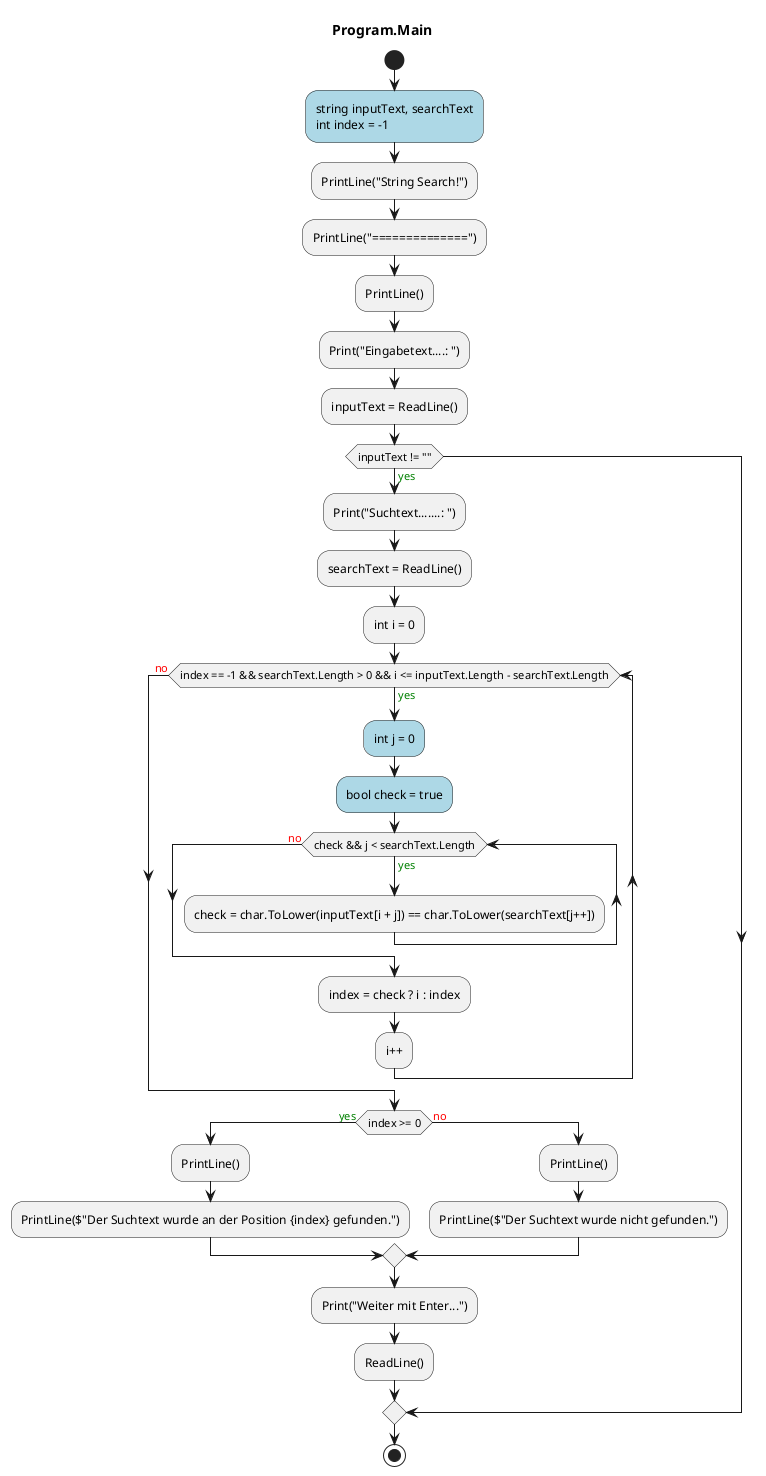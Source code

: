 @startuml Program.Main
title Program.Main
start
#LightBlue:string inputText, searchText
int index = -1;
:PrintLine("String Search!");
:PrintLine("==============");
:PrintLine();
:Print("Eingabetext....: ");
:inputText = ReadLine();
if (inputText != "") then (<color:green>yes)
    :Print("Suchtext.......: ");
    :searchText = ReadLine();
    :int i = 0;
    while (index == -1 && searchText.Length > 0 && i <= inputText.Length - searchText.Length) is (<color:green>yes)
        #LightBlue:int j = 0;
        #LightBlue:bool check = true;
        while (check && j < searchText.Length) is (<color:green>yes)
            :check = char.ToLower(inputText[i + j]) == char.ToLower(searchText[j++]);
        endwhile (<color:red>no)
        :index = check ? i : index;
    :i++;
    endwhile (<color:red>no)
    if (index >= 0) then (<color:green>yes)
        :PrintLine();
        :PrintLine($"Der Suchtext wurde an der Position {index} gefunden.");
      else (<color:red>no)
          :PrintLine();
          :PrintLine($"Der Suchtext wurde nicht gefunden.");
    endif
    :Print("Weiter mit Enter...");
    :ReadLine();
endif
stop
@enduml
